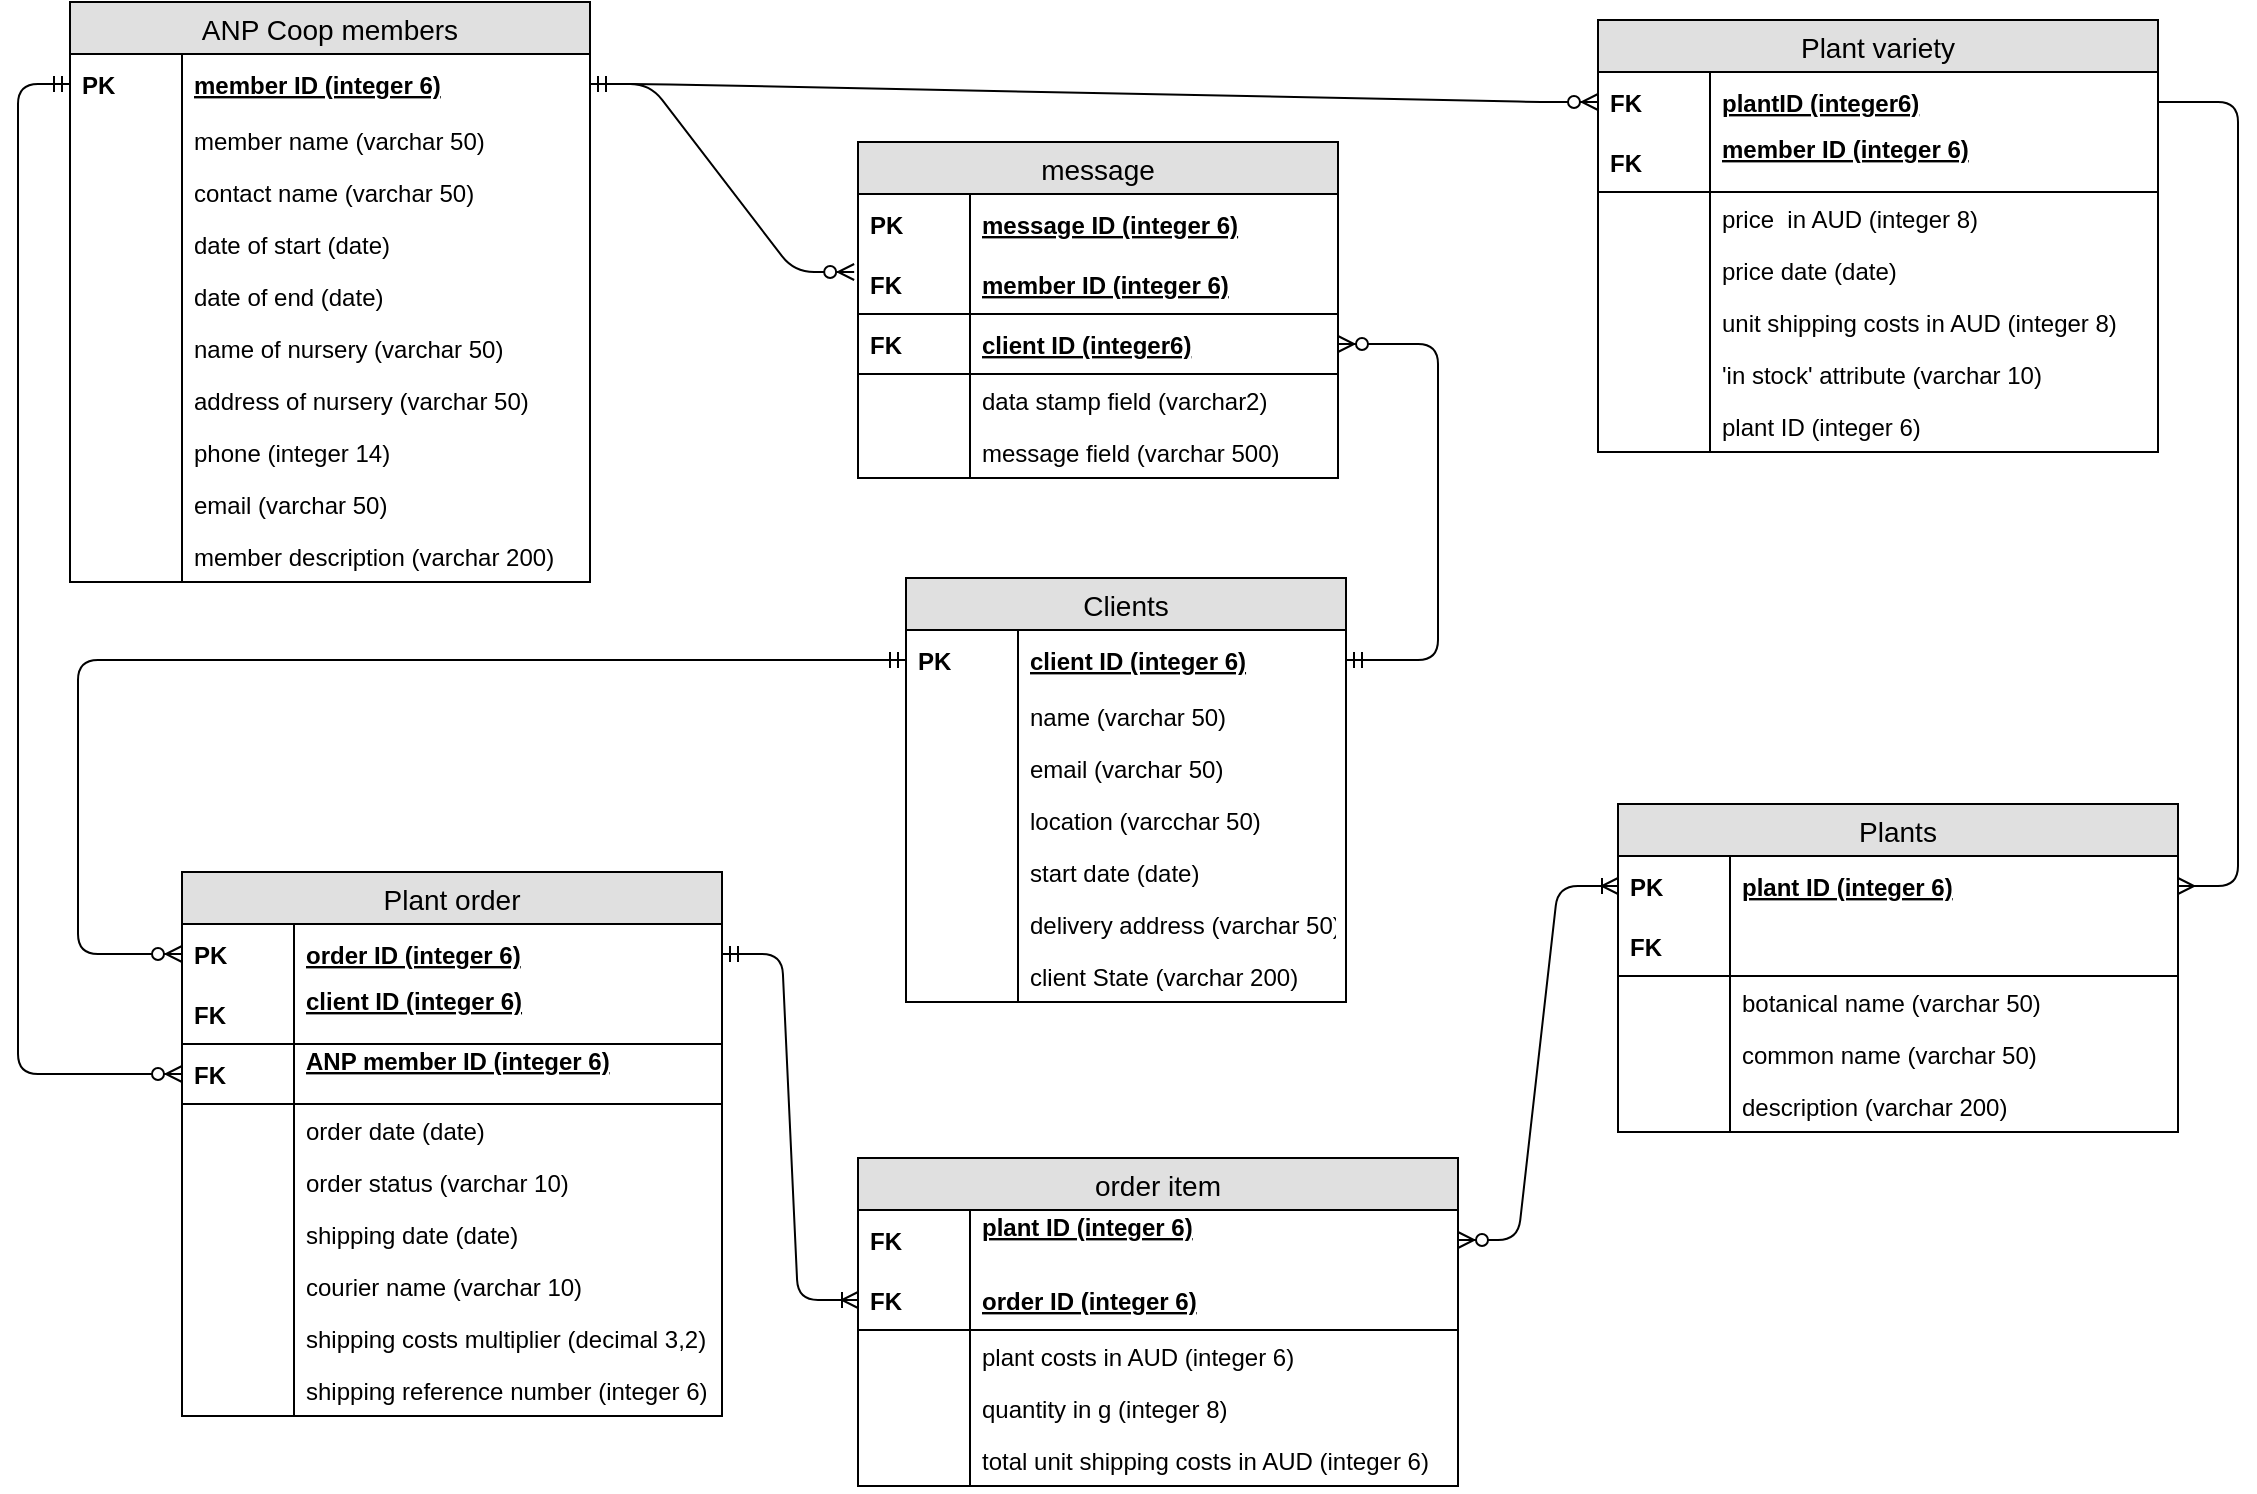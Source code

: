 <mxfile version="10.6.7" type="github"><diagram id="YzidZk8ZNNEjg5NNPewx" name="Page-1"><mxGraphModel dx="1394" dy="796" grid="1" gridSize="10" guides="1" tooltips="1" connect="1" arrows="1" fold="1" page="1" pageScale="1" pageWidth="1169" pageHeight="827" math="0" shadow="0"><root><mxCell id="0"/><mxCell id="1" parent="0"/><mxCell id="QkjNSO9vasuVNesbOYOE-1" value="ANP Coop members" style="swimlane;fontStyle=0;childLayout=stackLayout;horizontal=1;startSize=26;fillColor=#e0e0e0;horizontalStack=0;resizeParent=1;resizeParentMax=0;resizeLast=0;collapsible=1;marginBottom=0;swimlaneFillColor=#ffffff;align=center;fontSize=14;" parent="1" vertex="1"><mxGeometry x="56" y="34" width="260" height="290" as="geometry"/></mxCell><mxCell id="QkjNSO9vasuVNesbOYOE-2" value="member ID (integer 6)" style="shape=partialRectangle;top=0;left=0;right=0;bottom=0;align=left;verticalAlign=middle;fillColor=none;spacingLeft=60;spacingRight=4;overflow=hidden;rotatable=0;points=[[0,0.5],[1,0.5]];portConstraint=eastwest;dropTarget=0;fontStyle=5;fontSize=12;" parent="QkjNSO9vasuVNesbOYOE-1" vertex="1"><mxGeometry y="26" width="260" height="30" as="geometry"/></mxCell><mxCell id="QkjNSO9vasuVNesbOYOE-3" value="PK" style="shape=partialRectangle;fontStyle=1;top=0;left=0;bottom=0;fillColor=none;align=left;verticalAlign=middle;spacingLeft=4;spacingRight=4;overflow=hidden;rotatable=0;points=[];portConstraint=eastwest;part=1;fontSize=12;" parent="QkjNSO9vasuVNesbOYOE-2" vertex="1" connectable="0"><mxGeometry width="56" height="30" as="geometry"/></mxCell><mxCell id="QkjNSO9vasuVNesbOYOE-6" value="member name (varchar 50)&#10;" style="shape=partialRectangle;top=0;left=0;right=0;bottom=0;align=left;verticalAlign=top;fillColor=none;spacingLeft=60;spacingRight=4;overflow=hidden;rotatable=0;points=[[0,0.5],[1,0.5]];portConstraint=eastwest;dropTarget=0;fontSize=12;" parent="QkjNSO9vasuVNesbOYOE-1" vertex="1"><mxGeometry y="56" width="260" height="26" as="geometry"/></mxCell><mxCell id="QkjNSO9vasuVNesbOYOE-7" value="" style="shape=partialRectangle;top=0;left=0;bottom=0;fillColor=none;align=left;verticalAlign=top;spacingLeft=4;spacingRight=4;overflow=hidden;rotatable=0;points=[];portConstraint=eastwest;part=1;fontSize=12;" parent="QkjNSO9vasuVNesbOYOE-6" vertex="1" connectable="0"><mxGeometry width="56" height="26" as="geometry"/></mxCell><mxCell id="QkjNSO9vasuVNesbOYOE-8" value="contact name (varchar 50)&#10;" style="shape=partialRectangle;top=0;left=0;right=0;bottom=0;align=left;verticalAlign=top;fillColor=none;spacingLeft=60;spacingRight=4;overflow=hidden;rotatable=0;points=[[0,0.5],[1,0.5]];portConstraint=eastwest;dropTarget=0;fontSize=12;" parent="QkjNSO9vasuVNesbOYOE-1" vertex="1"><mxGeometry y="82" width="260" height="26" as="geometry"/></mxCell><mxCell id="QkjNSO9vasuVNesbOYOE-9" value="" style="shape=partialRectangle;top=0;left=0;bottom=0;fillColor=none;align=left;verticalAlign=top;spacingLeft=4;spacingRight=4;overflow=hidden;rotatable=0;points=[];portConstraint=eastwest;part=1;fontSize=12;" parent="QkjNSO9vasuVNesbOYOE-8" vertex="1" connectable="0"><mxGeometry width="56" height="26" as="geometry"/></mxCell><mxCell id="QkjNSO9vasuVNesbOYOE-10" value="date of start (date)&#10;" style="shape=partialRectangle;top=0;left=0;right=0;bottom=0;align=left;verticalAlign=top;fillColor=none;spacingLeft=60;spacingRight=4;overflow=hidden;rotatable=0;points=[[0,0.5],[1,0.5]];portConstraint=eastwest;dropTarget=0;fontSize=12;" parent="QkjNSO9vasuVNesbOYOE-1" vertex="1"><mxGeometry y="108" width="260" height="26" as="geometry"/></mxCell><mxCell id="QkjNSO9vasuVNesbOYOE-11" value="" style="shape=partialRectangle;top=0;left=0;bottom=0;fillColor=none;align=left;verticalAlign=top;spacingLeft=4;spacingRight=4;overflow=hidden;rotatable=0;points=[];portConstraint=eastwest;part=1;fontSize=12;" parent="QkjNSO9vasuVNesbOYOE-10" vertex="1" connectable="0"><mxGeometry width="56" height="26" as="geometry"/></mxCell><mxCell id="QkjNSO9vasuVNesbOYOE-12" value="date of end (date)&#10;" style="shape=partialRectangle;top=0;left=0;right=0;bottom=0;align=left;verticalAlign=top;fillColor=none;spacingLeft=60;spacingRight=4;overflow=hidden;rotatable=0;points=[[0,0.5],[1,0.5]];portConstraint=eastwest;dropTarget=0;fontSize=12;" parent="QkjNSO9vasuVNesbOYOE-1" vertex="1"><mxGeometry y="134" width="260" height="26" as="geometry"/></mxCell><mxCell id="QkjNSO9vasuVNesbOYOE-13" value="" style="shape=partialRectangle;top=0;left=0;bottom=0;fillColor=none;align=left;verticalAlign=top;spacingLeft=4;spacingRight=4;overflow=hidden;rotatable=0;points=[];portConstraint=eastwest;part=1;fontSize=12;" parent="QkjNSO9vasuVNesbOYOE-12" vertex="1" connectable="0"><mxGeometry width="56" height="26" as="geometry"/></mxCell><mxCell id="QkjNSO9vasuVNesbOYOE-14" value="name of nursery (varchar 50)&#10;" style="shape=partialRectangle;top=0;left=0;right=0;bottom=0;align=left;verticalAlign=top;fillColor=none;spacingLeft=60;spacingRight=4;overflow=hidden;rotatable=0;points=[[0,0.5],[1,0.5]];portConstraint=eastwest;dropTarget=0;fontSize=12;" parent="QkjNSO9vasuVNesbOYOE-1" vertex="1"><mxGeometry y="160" width="260" height="26" as="geometry"/></mxCell><mxCell id="QkjNSO9vasuVNesbOYOE-15" value="" style="shape=partialRectangle;top=0;left=0;bottom=0;fillColor=none;align=left;verticalAlign=top;spacingLeft=4;spacingRight=4;overflow=hidden;rotatable=0;points=[];portConstraint=eastwest;part=1;fontSize=12;" parent="QkjNSO9vasuVNesbOYOE-14" vertex="1" connectable="0"><mxGeometry width="56" height="26" as="geometry"/></mxCell><mxCell id="QkjNSO9vasuVNesbOYOE-16" value="address of nursery (varchar 50)&#10;" style="shape=partialRectangle;top=0;left=0;right=0;bottom=0;align=left;verticalAlign=top;fillColor=none;spacingLeft=60;spacingRight=4;overflow=hidden;rotatable=0;points=[[0,0.5],[1,0.5]];portConstraint=eastwest;dropTarget=0;fontSize=12;" parent="QkjNSO9vasuVNesbOYOE-1" vertex="1"><mxGeometry y="186" width="260" height="26" as="geometry"/></mxCell><mxCell id="QkjNSO9vasuVNesbOYOE-17" value="" style="shape=partialRectangle;top=0;left=0;bottom=0;fillColor=none;align=left;verticalAlign=top;spacingLeft=4;spacingRight=4;overflow=hidden;rotatable=0;points=[];portConstraint=eastwest;part=1;fontSize=12;" parent="QkjNSO9vasuVNesbOYOE-16" vertex="1" connectable="0"><mxGeometry width="56" height="26" as="geometry"/></mxCell><mxCell id="QkjNSO9vasuVNesbOYOE-18" value="phone (integer 14)&#10;" style="shape=partialRectangle;top=0;left=0;right=0;bottom=0;align=left;verticalAlign=top;fillColor=none;spacingLeft=60;spacingRight=4;overflow=hidden;rotatable=0;points=[[0,0.5],[1,0.5]];portConstraint=eastwest;dropTarget=0;fontSize=12;" parent="QkjNSO9vasuVNesbOYOE-1" vertex="1"><mxGeometry y="212" width="260" height="26" as="geometry"/></mxCell><mxCell id="QkjNSO9vasuVNesbOYOE-19" value="" style="shape=partialRectangle;top=0;left=0;bottom=0;fillColor=none;align=left;verticalAlign=top;spacingLeft=4;spacingRight=4;overflow=hidden;rotatable=0;points=[];portConstraint=eastwest;part=1;fontSize=12;" parent="QkjNSO9vasuVNesbOYOE-18" vertex="1" connectable="0"><mxGeometry width="56" height="26" as="geometry"/></mxCell><mxCell id="QkjNSO9vasuVNesbOYOE-24" value="email (varchar 50)&#10;" style="shape=partialRectangle;top=0;left=0;right=0;bottom=0;align=left;verticalAlign=top;fillColor=none;spacingLeft=60;spacingRight=4;overflow=hidden;rotatable=0;points=[[0,0.5],[1,0.5]];portConstraint=eastwest;dropTarget=0;fontSize=12;" parent="QkjNSO9vasuVNesbOYOE-1" vertex="1"><mxGeometry y="238" width="260" height="26" as="geometry"/></mxCell><mxCell id="QkjNSO9vasuVNesbOYOE-25" value="" style="shape=partialRectangle;top=0;left=0;bottom=0;fillColor=none;align=left;verticalAlign=top;spacingLeft=4;spacingRight=4;overflow=hidden;rotatable=0;points=[];portConstraint=eastwest;part=1;fontSize=12;" parent="QkjNSO9vasuVNesbOYOE-24" vertex="1" connectable="0"><mxGeometry width="56" height="26" as="geometry"/></mxCell><mxCell id="QkjNSO9vasuVNesbOYOE-20" value="member description (varchar 200)&#10;" style="shape=partialRectangle;top=0;left=0;right=0;bottom=0;align=left;verticalAlign=top;fillColor=none;spacingLeft=60;spacingRight=4;overflow=hidden;rotatable=0;points=[[0,0.5],[1,0.5]];portConstraint=eastwest;dropTarget=0;fontSize=12;" parent="QkjNSO9vasuVNesbOYOE-1" vertex="1"><mxGeometry y="264" width="260" height="26" as="geometry"/></mxCell><mxCell id="QkjNSO9vasuVNesbOYOE-21" value="" style="shape=partialRectangle;top=0;left=0;bottom=0;fillColor=none;align=left;verticalAlign=top;spacingLeft=4;spacingRight=4;overflow=hidden;rotatable=0;points=[];portConstraint=eastwest;part=1;fontSize=12;" parent="QkjNSO9vasuVNesbOYOE-20" vertex="1" connectable="0"><mxGeometry width="56" height="26" as="geometry"/></mxCell><mxCell id="QkjNSO9vasuVNesbOYOE-27" value="Clients" style="swimlane;fontStyle=0;childLayout=stackLayout;horizontal=1;startSize=26;fillColor=#e0e0e0;horizontalStack=0;resizeParent=1;resizeParentMax=0;resizeLast=0;collapsible=1;marginBottom=0;swimlaneFillColor=#ffffff;align=center;fontSize=14;" parent="1" vertex="1"><mxGeometry x="474" y="322" width="220" height="212" as="geometry"/></mxCell><mxCell id="QkjNSO9vasuVNesbOYOE-28" value="client ID (integer 6)" style="shape=partialRectangle;top=0;left=0;right=0;bottom=0;align=left;verticalAlign=middle;fillColor=none;spacingLeft=60;spacingRight=4;overflow=hidden;rotatable=0;points=[[0,0.5],[1,0.5]];portConstraint=eastwest;dropTarget=0;fontStyle=5;fontSize=12;" parent="QkjNSO9vasuVNesbOYOE-27" vertex="1"><mxGeometry y="26" width="220" height="30" as="geometry"/></mxCell><mxCell id="QkjNSO9vasuVNesbOYOE-29" value="PK" style="shape=partialRectangle;fontStyle=1;top=0;left=0;bottom=0;fillColor=none;align=left;verticalAlign=middle;spacingLeft=4;spacingRight=4;overflow=hidden;rotatable=0;points=[];portConstraint=eastwest;part=1;fontSize=12;" parent="QkjNSO9vasuVNesbOYOE-28" vertex="1" connectable="0"><mxGeometry width="56" height="30" as="geometry"/></mxCell><mxCell id="QkjNSO9vasuVNesbOYOE-32" value="name (varchar 50)&#10;" style="shape=partialRectangle;top=0;left=0;right=0;bottom=0;align=left;verticalAlign=top;fillColor=none;spacingLeft=60;spacingRight=4;overflow=hidden;rotatable=0;points=[[0,0.5],[1,0.5]];portConstraint=eastwest;dropTarget=0;fontSize=12;" parent="QkjNSO9vasuVNesbOYOE-27" vertex="1"><mxGeometry y="56" width="220" height="26" as="geometry"/></mxCell><mxCell id="QkjNSO9vasuVNesbOYOE-33" value="" style="shape=partialRectangle;top=0;left=0;bottom=0;fillColor=none;align=left;verticalAlign=top;spacingLeft=4;spacingRight=4;overflow=hidden;rotatable=0;points=[];portConstraint=eastwest;part=1;fontSize=12;" parent="QkjNSO9vasuVNesbOYOE-32" vertex="1" connectable="0"><mxGeometry width="56" height="26" as="geometry"/></mxCell><mxCell id="QkjNSO9vasuVNesbOYOE-34" value="email (varchar 50)&#10;" style="shape=partialRectangle;top=0;left=0;right=0;bottom=0;align=left;verticalAlign=top;fillColor=none;spacingLeft=60;spacingRight=4;overflow=hidden;rotatable=0;points=[[0,0.5],[1,0.5]];portConstraint=eastwest;dropTarget=0;fontSize=12;" parent="QkjNSO9vasuVNesbOYOE-27" vertex="1"><mxGeometry y="82" width="220" height="26" as="geometry"/></mxCell><mxCell id="QkjNSO9vasuVNesbOYOE-35" value="" style="shape=partialRectangle;top=0;left=0;bottom=0;fillColor=none;align=left;verticalAlign=top;spacingLeft=4;spacingRight=4;overflow=hidden;rotatable=0;points=[];portConstraint=eastwest;part=1;fontSize=12;" parent="QkjNSO9vasuVNesbOYOE-34" vertex="1" connectable="0"><mxGeometry width="56" height="26" as="geometry"/></mxCell><mxCell id="QkjNSO9vasuVNesbOYOE-36" value="location (varcchar 50)&#10;" style="shape=partialRectangle;top=0;left=0;right=0;bottom=0;align=left;verticalAlign=top;fillColor=none;spacingLeft=60;spacingRight=4;overflow=hidden;rotatable=0;points=[[0,0.5],[1,0.5]];portConstraint=eastwest;dropTarget=0;fontSize=12;" parent="QkjNSO9vasuVNesbOYOE-27" vertex="1"><mxGeometry y="108" width="220" height="26" as="geometry"/></mxCell><mxCell id="QkjNSO9vasuVNesbOYOE-37" value="" style="shape=partialRectangle;top=0;left=0;bottom=0;fillColor=none;align=left;verticalAlign=top;spacingLeft=4;spacingRight=4;overflow=hidden;rotatable=0;points=[];portConstraint=eastwest;part=1;fontSize=12;" parent="QkjNSO9vasuVNesbOYOE-36" vertex="1" connectable="0"><mxGeometry width="56" height="26" as="geometry"/></mxCell><mxCell id="QkjNSO9vasuVNesbOYOE-38" value="start date (date)&#10;" style="shape=partialRectangle;top=0;left=0;right=0;bottom=0;align=left;verticalAlign=top;fillColor=none;spacingLeft=60;spacingRight=4;overflow=hidden;rotatable=0;points=[[0,0.5],[1,0.5]];portConstraint=eastwest;dropTarget=0;fontSize=12;" parent="QkjNSO9vasuVNesbOYOE-27" vertex="1"><mxGeometry y="134" width="220" height="26" as="geometry"/></mxCell><mxCell id="QkjNSO9vasuVNesbOYOE-39" value="" style="shape=partialRectangle;top=0;left=0;bottom=0;fillColor=none;align=left;verticalAlign=top;spacingLeft=4;spacingRight=4;overflow=hidden;rotatable=0;points=[];portConstraint=eastwest;part=1;fontSize=12;" parent="QkjNSO9vasuVNesbOYOE-38" vertex="1" connectable="0"><mxGeometry width="56" height="26" as="geometry"/></mxCell><mxCell id="QkjNSO9vasuVNesbOYOE-40" value="delivery address (varchar 50)&#10;&#10;" style="shape=partialRectangle;top=0;left=0;right=0;bottom=0;align=left;verticalAlign=top;fillColor=none;spacingLeft=60;spacingRight=4;overflow=hidden;rotatable=0;points=[[0,0.5],[1,0.5]];portConstraint=eastwest;dropTarget=0;fontSize=12;" parent="QkjNSO9vasuVNesbOYOE-27" vertex="1"><mxGeometry y="160" width="220" height="26" as="geometry"/></mxCell><mxCell id="QkjNSO9vasuVNesbOYOE-41" value="" style="shape=partialRectangle;top=0;left=0;bottom=0;fillColor=none;align=left;verticalAlign=top;spacingLeft=4;spacingRight=4;overflow=hidden;rotatable=0;points=[];portConstraint=eastwest;part=1;fontSize=12;" parent="QkjNSO9vasuVNesbOYOE-40" vertex="1" connectable="0"><mxGeometry width="56" height="26" as="geometry"/></mxCell><mxCell id="waVhzBSmIayjBqANX9Ji-1" value="client State (varchar 200)&#10;" style="shape=partialRectangle;top=0;left=0;right=0;bottom=0;align=left;verticalAlign=top;fillColor=none;spacingLeft=60;spacingRight=4;overflow=hidden;rotatable=0;points=[[0,0.5],[1,0.5]];portConstraint=eastwest;dropTarget=0;fontSize=12;" vertex="1" parent="QkjNSO9vasuVNesbOYOE-27"><mxGeometry y="186" width="220" height="26" as="geometry"/></mxCell><mxCell id="waVhzBSmIayjBqANX9Ji-2" value="" style="shape=partialRectangle;top=0;left=0;bottom=0;fillColor=none;align=left;verticalAlign=top;spacingLeft=4;spacingRight=4;overflow=hidden;rotatable=0;points=[];portConstraint=eastwest;part=1;fontSize=12;" vertex="1" connectable="0" parent="waVhzBSmIayjBqANX9Ji-1"><mxGeometry width="56" height="26" as="geometry"/></mxCell><mxCell id="QkjNSO9vasuVNesbOYOE-65" value="Plant variety" style="swimlane;fontStyle=0;childLayout=stackLayout;horizontal=1;startSize=26;fillColor=#e0e0e0;horizontalStack=0;resizeParent=1;resizeParentMax=0;resizeLast=0;collapsible=1;marginBottom=0;swimlaneFillColor=#ffffff;align=center;fontSize=14;" parent="1" vertex="1"><mxGeometry x="820" y="43" width="280" height="216" as="geometry"/></mxCell><mxCell id="QkjNSO9vasuVNesbOYOE-66" value="plantID (integer6)" style="shape=partialRectangle;top=0;left=0;right=0;bottom=0;align=left;verticalAlign=middle;fillColor=none;spacingLeft=60;spacingRight=4;overflow=hidden;rotatable=0;points=[[0,0.5],[1,0.5]];portConstraint=eastwest;dropTarget=0;fontStyle=5;fontSize=12;" parent="QkjNSO9vasuVNesbOYOE-65" vertex="1"><mxGeometry y="26" width="280" height="30" as="geometry"/></mxCell><mxCell id="QkjNSO9vasuVNesbOYOE-67" value="FK" style="shape=partialRectangle;fontStyle=1;top=0;left=0;bottom=0;fillColor=none;align=left;verticalAlign=middle;spacingLeft=4;spacingRight=4;overflow=hidden;rotatable=0;points=[];portConstraint=eastwest;part=1;fontSize=12;" parent="QkjNSO9vasuVNesbOYOE-66" vertex="1" connectable="0"><mxGeometry width="56" height="30" as="geometry"/></mxCell><mxCell id="QkjNSO9vasuVNesbOYOE-68" value="member ID (integer 6)&#10;" style="shape=partialRectangle;top=0;left=0;right=0;bottom=1;align=left;verticalAlign=middle;fillColor=none;spacingLeft=60;spacingRight=4;overflow=hidden;rotatable=0;points=[[0,0.5],[1,0.5]];portConstraint=eastwest;dropTarget=0;fontStyle=5;fontSize=12;" parent="QkjNSO9vasuVNesbOYOE-65" vertex="1"><mxGeometry y="56" width="280" height="30" as="geometry"/></mxCell><mxCell id="QkjNSO9vasuVNesbOYOE-69" value="FK" style="shape=partialRectangle;fontStyle=1;top=0;left=0;bottom=0;fillColor=none;align=left;verticalAlign=middle;spacingLeft=4;spacingRight=4;overflow=hidden;rotatable=0;points=[];portConstraint=eastwest;part=1;fontSize=12;" parent="QkjNSO9vasuVNesbOYOE-68" vertex="1" connectable="0"><mxGeometry width="56" height="30" as="geometry"/></mxCell><mxCell id="QkjNSO9vasuVNesbOYOE-74" value="price  in AUD (integer 8)&#10;" style="shape=partialRectangle;top=0;left=0;right=0;bottom=0;align=left;verticalAlign=top;fillColor=none;spacingLeft=60;spacingRight=4;overflow=hidden;rotatable=0;points=[[0,0.5],[1,0.5]];portConstraint=eastwest;dropTarget=0;fontSize=12;" parent="QkjNSO9vasuVNesbOYOE-65" vertex="1"><mxGeometry y="86" width="280" height="26" as="geometry"/></mxCell><mxCell id="QkjNSO9vasuVNesbOYOE-75" value="" style="shape=partialRectangle;top=0;left=0;bottom=0;fillColor=none;align=left;verticalAlign=top;spacingLeft=4;spacingRight=4;overflow=hidden;rotatable=0;points=[];portConstraint=eastwest;part=1;fontSize=12;" parent="QkjNSO9vasuVNesbOYOE-74" vertex="1" connectable="0"><mxGeometry width="56" height="26" as="geometry"/></mxCell><mxCell id="QkjNSO9vasuVNesbOYOE-76" value="price date (date)&#10;" style="shape=partialRectangle;top=0;left=0;right=0;bottom=0;align=left;verticalAlign=top;fillColor=none;spacingLeft=60;spacingRight=4;overflow=hidden;rotatable=0;points=[[0,0.5],[1,0.5]];portConstraint=eastwest;dropTarget=0;fontSize=12;" parent="QkjNSO9vasuVNesbOYOE-65" vertex="1"><mxGeometry y="112" width="280" height="26" as="geometry"/></mxCell><mxCell id="QkjNSO9vasuVNesbOYOE-77" value="" style="shape=partialRectangle;top=0;left=0;bottom=0;fillColor=none;align=left;verticalAlign=top;spacingLeft=4;spacingRight=4;overflow=hidden;rotatable=0;points=[];portConstraint=eastwest;part=1;fontSize=12;" parent="QkjNSO9vasuVNesbOYOE-76" vertex="1" connectable="0"><mxGeometry width="56" height="26" as="geometry"/></mxCell><mxCell id="QkjNSO9vasuVNesbOYOE-78" value="unit shipping costs in AUD (integer 8)&#10;" style="shape=partialRectangle;top=0;left=0;right=0;bottom=0;align=left;verticalAlign=top;fillColor=none;spacingLeft=60;spacingRight=4;overflow=hidden;rotatable=0;points=[[0,0.5],[1,0.5]];portConstraint=eastwest;dropTarget=0;fontSize=12;" parent="QkjNSO9vasuVNesbOYOE-65" vertex="1"><mxGeometry y="138" width="280" height="26" as="geometry"/></mxCell><mxCell id="QkjNSO9vasuVNesbOYOE-79" value="" style="shape=partialRectangle;top=0;left=0;bottom=0;fillColor=none;align=left;verticalAlign=top;spacingLeft=4;spacingRight=4;overflow=hidden;rotatable=0;points=[];portConstraint=eastwest;part=1;fontSize=12;" parent="QkjNSO9vasuVNesbOYOE-78" vertex="1" connectable="0"><mxGeometry width="56" height="26" as="geometry"/></mxCell><mxCell id="QkjNSO9vasuVNesbOYOE-82" value="'in stock' attribute (varchar 10)&#10;" style="shape=partialRectangle;top=0;left=0;right=0;bottom=0;align=left;verticalAlign=top;fillColor=none;spacingLeft=60;spacingRight=4;overflow=hidden;rotatable=0;points=[[0,0.5],[1,0.5]];portConstraint=eastwest;dropTarget=0;fontSize=12;" parent="QkjNSO9vasuVNesbOYOE-65" vertex="1"><mxGeometry y="164" width="280" height="26" as="geometry"/></mxCell><mxCell id="QkjNSO9vasuVNesbOYOE-83" value="" style="shape=partialRectangle;top=0;left=0;bottom=0;fillColor=none;align=left;verticalAlign=top;spacingLeft=4;spacingRight=4;overflow=hidden;rotatable=0;points=[];portConstraint=eastwest;part=1;fontSize=12;" parent="QkjNSO9vasuVNesbOYOE-82" vertex="1" connectable="0"><mxGeometry width="56" height="26" as="geometry"/></mxCell><mxCell id="QkjNSO9vasuVNesbOYOE-144" value="plant ID (integer 6) &#10;&#10;" style="shape=partialRectangle;top=0;left=0;right=0;bottom=0;align=left;verticalAlign=top;fillColor=none;spacingLeft=60;spacingRight=4;overflow=hidden;rotatable=0;points=[[0,0.5],[1,0.5]];portConstraint=eastwest;dropTarget=0;fontSize=12;" parent="QkjNSO9vasuVNesbOYOE-65" vertex="1"><mxGeometry y="190" width="280" height="26" as="geometry"/></mxCell><mxCell id="QkjNSO9vasuVNesbOYOE-145" value="" style="shape=partialRectangle;top=0;left=0;bottom=0;fillColor=none;align=left;verticalAlign=top;spacingLeft=4;spacingRight=4;overflow=hidden;rotatable=0;points=[];portConstraint=eastwest;part=1;fontSize=12;" parent="QkjNSO9vasuVNesbOYOE-144" vertex="1" connectable="0"><mxGeometry width="56" height="26" as="geometry"/></mxCell><mxCell id="QkjNSO9vasuVNesbOYOE-84" value="Plant order" style="swimlane;fontStyle=0;childLayout=stackLayout;horizontal=1;startSize=26;fillColor=#e0e0e0;horizontalStack=0;resizeParent=1;resizeParentMax=0;resizeLast=0;collapsible=1;marginBottom=0;swimlaneFillColor=#ffffff;align=center;fontSize=14;" parent="1" vertex="1"><mxGeometry x="112" y="469" width="270" height="272" as="geometry"/></mxCell><mxCell id="QkjNSO9vasuVNesbOYOE-85" value="order ID (integer 6)" style="shape=partialRectangle;top=0;left=0;right=0;bottom=0;align=left;verticalAlign=middle;fillColor=none;spacingLeft=60;spacingRight=4;overflow=hidden;rotatable=0;points=[[0,0.5],[1,0.5]];portConstraint=eastwest;dropTarget=0;fontStyle=5;fontSize=12;" parent="QkjNSO9vasuVNesbOYOE-84" vertex="1"><mxGeometry y="26" width="270" height="30" as="geometry"/></mxCell><mxCell id="QkjNSO9vasuVNesbOYOE-86" value="PK" style="shape=partialRectangle;fontStyle=1;top=0;left=0;bottom=0;fillColor=none;align=left;verticalAlign=middle;spacingLeft=4;spacingRight=4;overflow=hidden;rotatable=0;points=[];portConstraint=eastwest;part=1;fontSize=12;" parent="QkjNSO9vasuVNesbOYOE-85" vertex="1" connectable="0"><mxGeometry width="56" height="30" as="geometry"/></mxCell><mxCell id="QkjNSO9vasuVNesbOYOE-87" value="client ID (integer 6)&#10;&#10;" style="shape=partialRectangle;top=0;left=0;right=0;bottom=1;align=left;verticalAlign=middle;fillColor=none;spacingLeft=60;spacingRight=4;overflow=hidden;rotatable=0;points=[[0,0.5],[1,0.5]];portConstraint=eastwest;dropTarget=0;fontStyle=5;fontSize=12;" parent="QkjNSO9vasuVNesbOYOE-84" vertex="1"><mxGeometry y="56" width="270" height="30" as="geometry"/></mxCell><mxCell id="QkjNSO9vasuVNesbOYOE-88" value="FK" style="shape=partialRectangle;fontStyle=1;top=0;left=0;bottom=0;fillColor=none;align=left;verticalAlign=middle;spacingLeft=4;spacingRight=4;overflow=hidden;rotatable=0;points=[];portConstraint=eastwest;part=1;fontSize=12;" parent="QkjNSO9vasuVNesbOYOE-87" vertex="1" connectable="0"><mxGeometry width="56" height="30" as="geometry"/></mxCell><mxCell id="wzHdBn6PeBfJiiYFXI4r-3" value="ANP member ID (integer 6)&#10;" style="shape=partialRectangle;top=0;left=0;right=0;bottom=1;align=left;verticalAlign=middle;fillColor=none;spacingLeft=60;spacingRight=4;overflow=hidden;rotatable=0;points=[[0,0.5],[1,0.5]];portConstraint=eastwest;dropTarget=0;fontStyle=5;fontSize=12;" parent="QkjNSO9vasuVNesbOYOE-84" vertex="1"><mxGeometry y="86" width="270" height="30" as="geometry"/></mxCell><mxCell id="wzHdBn6PeBfJiiYFXI4r-4" value="FK" style="shape=partialRectangle;fontStyle=1;top=0;left=0;bottom=0;fillColor=none;align=left;verticalAlign=middle;spacingLeft=4;spacingRight=4;overflow=hidden;rotatable=0;points=[];portConstraint=eastwest;part=1;fontSize=12;" parent="wzHdBn6PeBfJiiYFXI4r-3" vertex="1" connectable="0"><mxGeometry width="56" height="30" as="geometry"/></mxCell><mxCell id="QkjNSO9vasuVNesbOYOE-93" value="order date (date)&#10;" style="shape=partialRectangle;top=0;left=0;right=0;bottom=0;align=left;verticalAlign=top;fillColor=none;spacingLeft=60;spacingRight=4;overflow=hidden;rotatable=0;points=[[0,0.5],[1,0.5]];portConstraint=eastwest;dropTarget=0;fontSize=12;" parent="QkjNSO9vasuVNesbOYOE-84" vertex="1"><mxGeometry y="116" width="270" height="26" as="geometry"/></mxCell><mxCell id="QkjNSO9vasuVNesbOYOE-94" value="" style="shape=partialRectangle;top=0;left=0;bottom=0;fillColor=none;align=left;verticalAlign=top;spacingLeft=4;spacingRight=4;overflow=hidden;rotatable=0;points=[];portConstraint=eastwest;part=1;fontSize=12;" parent="QkjNSO9vasuVNesbOYOE-93" vertex="1" connectable="0"><mxGeometry width="56" height="26" as="geometry"/></mxCell><mxCell id="QkjNSO9vasuVNesbOYOE-95" value="order status (varchar 10)&#10;" style="shape=partialRectangle;top=0;left=0;right=0;bottom=0;align=left;verticalAlign=top;fillColor=none;spacingLeft=60;spacingRight=4;overflow=hidden;rotatable=0;points=[[0,0.5],[1,0.5]];portConstraint=eastwest;dropTarget=0;fontSize=12;" parent="QkjNSO9vasuVNesbOYOE-84" vertex="1"><mxGeometry y="142" width="270" height="26" as="geometry"/></mxCell><mxCell id="QkjNSO9vasuVNesbOYOE-96" value="" style="shape=partialRectangle;top=0;left=0;bottom=0;fillColor=none;align=left;verticalAlign=top;spacingLeft=4;spacingRight=4;overflow=hidden;rotatable=0;points=[];portConstraint=eastwest;part=1;fontSize=12;" parent="QkjNSO9vasuVNesbOYOE-95" vertex="1" connectable="0"><mxGeometry width="56" height="26" as="geometry"/></mxCell><mxCell id="QkjNSO9vasuVNesbOYOE-97" value="shipping date (date)&#10;" style="shape=partialRectangle;top=0;left=0;right=0;bottom=0;align=left;verticalAlign=top;fillColor=none;spacingLeft=60;spacingRight=4;overflow=hidden;rotatable=0;points=[[0,0.5],[1,0.5]];portConstraint=eastwest;dropTarget=0;fontSize=12;" parent="QkjNSO9vasuVNesbOYOE-84" vertex="1"><mxGeometry y="168" width="270" height="26" as="geometry"/></mxCell><mxCell id="QkjNSO9vasuVNesbOYOE-98" value="" style="shape=partialRectangle;top=0;left=0;bottom=0;fillColor=none;align=left;verticalAlign=top;spacingLeft=4;spacingRight=4;overflow=hidden;rotatable=0;points=[];portConstraint=eastwest;part=1;fontSize=12;" parent="QkjNSO9vasuVNesbOYOE-97" vertex="1" connectable="0"><mxGeometry width="56" height="26" as="geometry"/></mxCell><mxCell id="QkjNSO9vasuVNesbOYOE-99" value="courier name (varchar 10)&#10;" style="shape=partialRectangle;top=0;left=0;right=0;bottom=0;align=left;verticalAlign=top;fillColor=none;spacingLeft=60;spacingRight=4;overflow=hidden;rotatable=0;points=[[0,0.5],[1,0.5]];portConstraint=eastwest;dropTarget=0;fontSize=12;" parent="QkjNSO9vasuVNesbOYOE-84" vertex="1"><mxGeometry y="194" width="270" height="26" as="geometry"/></mxCell><mxCell id="QkjNSO9vasuVNesbOYOE-100" value="" style="shape=partialRectangle;top=0;left=0;bottom=0;fillColor=none;align=left;verticalAlign=top;spacingLeft=4;spacingRight=4;overflow=hidden;rotatable=0;points=[];portConstraint=eastwest;part=1;fontSize=12;" parent="QkjNSO9vasuVNesbOYOE-99" vertex="1" connectable="0"><mxGeometry width="56" height="26" as="geometry"/></mxCell><mxCell id="QkjNSO9vasuVNesbOYOE-101" value="shipping costs multiplier (decimal 3,2) &#10;" style="shape=partialRectangle;top=0;left=0;right=0;bottom=0;align=left;verticalAlign=top;fillColor=none;spacingLeft=60;spacingRight=4;overflow=hidden;rotatable=0;points=[[0,0.5],[1,0.5]];portConstraint=eastwest;dropTarget=0;fontSize=12;" parent="QkjNSO9vasuVNesbOYOE-84" vertex="1"><mxGeometry y="220" width="270" height="26" as="geometry"/></mxCell><mxCell id="QkjNSO9vasuVNesbOYOE-102" value="" style="shape=partialRectangle;top=0;left=0;bottom=0;fillColor=none;align=left;verticalAlign=top;spacingLeft=4;spacingRight=4;overflow=hidden;rotatable=0;points=[];portConstraint=eastwest;part=1;fontSize=12;" parent="QkjNSO9vasuVNesbOYOE-101" vertex="1" connectable="0"><mxGeometry width="56" height="26" as="geometry"/></mxCell><mxCell id="QkjNSO9vasuVNesbOYOE-103" value="shipping reference number (integer 6)&#10;" style="shape=partialRectangle;top=0;left=0;right=0;bottom=0;align=left;verticalAlign=top;fillColor=none;spacingLeft=60;spacingRight=4;overflow=hidden;rotatable=0;points=[[0,0.5],[1,0.5]];portConstraint=eastwest;dropTarget=0;fontSize=12;" parent="QkjNSO9vasuVNesbOYOE-84" vertex="1"><mxGeometry y="246" width="270" height="26" as="geometry"/></mxCell><mxCell id="QkjNSO9vasuVNesbOYOE-104" value="" style="shape=partialRectangle;top=0;left=0;bottom=0;fillColor=none;align=left;verticalAlign=top;spacingLeft=4;spacingRight=4;overflow=hidden;rotatable=0;points=[];portConstraint=eastwest;part=1;fontSize=12;" parent="QkjNSO9vasuVNesbOYOE-103" vertex="1" connectable="0"><mxGeometry width="56" height="26" as="geometry"/></mxCell><mxCell id="QkjNSO9vasuVNesbOYOE-107" value="order item" style="swimlane;fontStyle=0;childLayout=stackLayout;horizontal=1;startSize=26;fillColor=#e0e0e0;horizontalStack=0;resizeParent=1;resizeParentMax=0;resizeLast=0;collapsible=1;marginBottom=0;swimlaneFillColor=#ffffff;align=center;fontSize=14;" parent="1" vertex="1"><mxGeometry x="450" y="612" width="300" height="164" as="geometry"/></mxCell><mxCell id="QkjNSO9vasuVNesbOYOE-108" value="plant ID (integer 6)&#10;" style="shape=partialRectangle;top=0;left=0;right=0;bottom=0;align=left;verticalAlign=middle;fillColor=none;spacingLeft=60;spacingRight=4;overflow=hidden;rotatable=0;points=[[0,0.5],[1,0.5]];portConstraint=eastwest;dropTarget=0;fontStyle=5;fontSize=12;" parent="QkjNSO9vasuVNesbOYOE-107" vertex="1"><mxGeometry y="26" width="300" height="30" as="geometry"/></mxCell><mxCell id="QkjNSO9vasuVNesbOYOE-109" value="FK" style="shape=partialRectangle;fontStyle=1;top=0;left=0;bottom=0;fillColor=none;align=left;verticalAlign=middle;spacingLeft=4;spacingRight=4;overflow=hidden;rotatable=0;points=[];portConstraint=eastwest;part=1;fontSize=12;" parent="QkjNSO9vasuVNesbOYOE-108" vertex="1" connectable="0"><mxGeometry width="56" height="30" as="geometry"/></mxCell><mxCell id="QkjNSO9vasuVNesbOYOE-110" value="order ID (integer 6)" style="shape=partialRectangle;top=0;left=0;right=0;bottom=1;align=left;verticalAlign=middle;fillColor=none;spacingLeft=60;spacingRight=4;overflow=hidden;rotatable=0;points=[[0,0.5],[1,0.5]];portConstraint=eastwest;dropTarget=0;fontStyle=5;fontSize=12;" parent="QkjNSO9vasuVNesbOYOE-107" vertex="1"><mxGeometry y="56" width="300" height="30" as="geometry"/></mxCell><mxCell id="QkjNSO9vasuVNesbOYOE-111" value="FK" style="shape=partialRectangle;fontStyle=1;top=0;left=0;bottom=0;fillColor=none;align=left;verticalAlign=middle;spacingLeft=4;spacingRight=4;overflow=hidden;rotatable=0;points=[];portConstraint=eastwest;part=1;fontSize=12;" parent="QkjNSO9vasuVNesbOYOE-110" vertex="1" connectable="0"><mxGeometry width="56" height="30" as="geometry"/></mxCell><mxCell id="QkjNSO9vasuVNesbOYOE-116" value="plant costs in AUD (integer 6)&#10;" style="shape=partialRectangle;top=0;left=0;right=0;bottom=0;align=left;verticalAlign=top;fillColor=none;spacingLeft=60;spacingRight=4;overflow=hidden;rotatable=0;points=[[0,0.5],[1,0.5]];portConstraint=eastwest;dropTarget=0;fontSize=12;" parent="QkjNSO9vasuVNesbOYOE-107" vertex="1"><mxGeometry y="86" width="300" height="26" as="geometry"/></mxCell><mxCell id="QkjNSO9vasuVNesbOYOE-117" value="" style="shape=partialRectangle;top=0;left=0;bottom=0;fillColor=none;align=left;verticalAlign=top;spacingLeft=4;spacingRight=4;overflow=hidden;rotatable=0;points=[];portConstraint=eastwest;part=1;fontSize=12;" parent="QkjNSO9vasuVNesbOYOE-116" vertex="1" connectable="0"><mxGeometry width="56" height="26" as="geometry"/></mxCell><mxCell id="QkjNSO9vasuVNesbOYOE-118" value="quantity in g (integer 8)&#10;" style="shape=partialRectangle;top=0;left=0;right=0;bottom=0;align=left;verticalAlign=top;fillColor=none;spacingLeft=60;spacingRight=4;overflow=hidden;rotatable=0;points=[[0,0.5],[1,0.5]];portConstraint=eastwest;dropTarget=0;fontSize=12;" parent="QkjNSO9vasuVNesbOYOE-107" vertex="1"><mxGeometry y="112" width="300" height="26" as="geometry"/></mxCell><mxCell id="QkjNSO9vasuVNesbOYOE-119" value="" style="shape=partialRectangle;top=0;left=0;bottom=0;fillColor=none;align=left;verticalAlign=top;spacingLeft=4;spacingRight=4;overflow=hidden;rotatable=0;points=[];portConstraint=eastwest;part=1;fontSize=12;" parent="QkjNSO9vasuVNesbOYOE-118" vertex="1" connectable="0"><mxGeometry width="56" height="26" as="geometry"/></mxCell><mxCell id="QkjNSO9vasuVNesbOYOE-120" value="total unit shipping costs in AUD (integer 6)&#10;" style="shape=partialRectangle;top=0;left=0;right=0;bottom=0;align=left;verticalAlign=top;fillColor=none;spacingLeft=60;spacingRight=4;overflow=hidden;rotatable=0;points=[[0,0.5],[1,0.5]];portConstraint=eastwest;dropTarget=0;fontSize=12;" parent="QkjNSO9vasuVNesbOYOE-107" vertex="1"><mxGeometry y="138" width="300" height="26" as="geometry"/></mxCell><mxCell id="QkjNSO9vasuVNesbOYOE-121" value="" style="shape=partialRectangle;top=0;left=0;bottom=0;fillColor=none;align=left;verticalAlign=top;spacingLeft=4;spacingRight=4;overflow=hidden;rotatable=0;points=[];portConstraint=eastwest;part=1;fontSize=12;" parent="QkjNSO9vasuVNesbOYOE-120" vertex="1" connectable="0"><mxGeometry width="56" height="26" as="geometry"/></mxCell><mxCell id="QkjNSO9vasuVNesbOYOE-122" value="message" style="swimlane;fontStyle=0;childLayout=stackLayout;horizontal=1;startSize=26;fillColor=#e0e0e0;horizontalStack=0;resizeParent=1;resizeParentMax=0;resizeLast=0;collapsible=1;marginBottom=0;swimlaneFillColor=#ffffff;align=center;fontSize=14;" parent="1" vertex="1"><mxGeometry x="450" y="104" width="240" height="168" as="geometry"/></mxCell><mxCell id="QkjNSO9vasuVNesbOYOE-123" value="message ID (integer 6)" style="shape=partialRectangle;top=0;left=0;right=0;bottom=0;align=left;verticalAlign=middle;fillColor=none;spacingLeft=60;spacingRight=4;overflow=hidden;rotatable=0;points=[[0,0.5],[1,0.5]];portConstraint=eastwest;dropTarget=0;fontStyle=5;fontSize=12;" parent="QkjNSO9vasuVNesbOYOE-122" vertex="1"><mxGeometry y="26" width="240" height="30" as="geometry"/></mxCell><mxCell id="QkjNSO9vasuVNesbOYOE-124" value="PK" style="shape=partialRectangle;fontStyle=1;top=0;left=0;bottom=0;fillColor=none;align=left;verticalAlign=middle;spacingLeft=4;spacingRight=4;overflow=hidden;rotatable=0;points=[];portConstraint=eastwest;part=1;fontSize=12;" parent="QkjNSO9vasuVNesbOYOE-123" vertex="1" connectable="0"><mxGeometry width="56" height="30" as="geometry"/></mxCell><mxCell id="QkjNSO9vasuVNesbOYOE-125" value="member ID (integer 6)" style="shape=partialRectangle;top=0;left=0;right=0;bottom=1;align=left;verticalAlign=middle;fillColor=none;spacingLeft=60;spacingRight=4;overflow=hidden;rotatable=0;points=[[0,0.5],[1,0.5]];portConstraint=eastwest;dropTarget=0;fontStyle=5;fontSize=12;" parent="QkjNSO9vasuVNesbOYOE-122" vertex="1"><mxGeometry y="56" width="240" height="30" as="geometry"/></mxCell><mxCell id="QkjNSO9vasuVNesbOYOE-126" value="FK" style="shape=partialRectangle;fontStyle=1;top=0;left=0;bottom=0;fillColor=none;align=left;verticalAlign=middle;spacingLeft=4;spacingRight=4;overflow=hidden;rotatable=0;points=[];portConstraint=eastwest;part=1;fontSize=12;" parent="QkjNSO9vasuVNesbOYOE-125" vertex="1" connectable="0"><mxGeometry width="56" height="30" as="geometry"/></mxCell><mxCell id="QkjNSO9vasuVNesbOYOE-150" value="client ID (integer6)" style="shape=partialRectangle;top=0;left=0;right=0;bottom=1;align=left;verticalAlign=middle;fillColor=none;spacingLeft=60;spacingRight=4;overflow=hidden;rotatable=0;points=[[0,0.5],[1,0.5]];portConstraint=eastwest;dropTarget=0;fontStyle=5;fontSize=12;" parent="QkjNSO9vasuVNesbOYOE-122" vertex="1"><mxGeometry y="86" width="240" height="30" as="geometry"/></mxCell><mxCell id="QkjNSO9vasuVNesbOYOE-151" value="FK" style="shape=partialRectangle;fontStyle=1;top=0;left=0;bottom=0;fillColor=none;align=left;verticalAlign=middle;spacingLeft=4;spacingRight=4;overflow=hidden;rotatable=0;points=[];portConstraint=eastwest;part=1;fontSize=12;" parent="QkjNSO9vasuVNesbOYOE-150" vertex="1" connectable="0"><mxGeometry width="56" height="30" as="geometry"/></mxCell><mxCell id="QkjNSO9vasuVNesbOYOE-131" value="data stamp field (varchar2)" style="shape=partialRectangle;top=0;left=0;right=0;bottom=0;align=left;verticalAlign=top;fillColor=none;spacingLeft=60;spacingRight=4;overflow=hidden;rotatable=0;points=[[0,0.5],[1,0.5]];portConstraint=eastwest;dropTarget=0;fontSize=12;" parent="QkjNSO9vasuVNesbOYOE-122" vertex="1"><mxGeometry y="116" width="240" height="26" as="geometry"/></mxCell><mxCell id="QkjNSO9vasuVNesbOYOE-132" value="" style="shape=partialRectangle;top=0;left=0;bottom=0;fillColor=none;align=left;verticalAlign=top;spacingLeft=4;spacingRight=4;overflow=hidden;rotatable=0;points=[];portConstraint=eastwest;part=1;fontSize=12;" parent="QkjNSO9vasuVNesbOYOE-131" vertex="1" connectable="0"><mxGeometry width="56" height="26" as="geometry"/></mxCell><mxCell id="QkjNSO9vasuVNesbOYOE-133" value="message field (varchar 500)&#10;" style="shape=partialRectangle;top=0;left=0;right=0;bottom=0;align=left;verticalAlign=top;fillColor=none;spacingLeft=60;spacingRight=4;overflow=hidden;rotatable=0;points=[[0,0.5],[1,0.5]];portConstraint=eastwest;dropTarget=0;fontSize=12;" parent="QkjNSO9vasuVNesbOYOE-122" vertex="1"><mxGeometry y="142" width="240" height="26" as="geometry"/></mxCell><mxCell id="QkjNSO9vasuVNesbOYOE-134" value="" style="shape=partialRectangle;top=0;left=0;bottom=0;fillColor=none;align=left;verticalAlign=top;spacingLeft=4;spacingRight=4;overflow=hidden;rotatable=0;points=[];portConstraint=eastwest;part=1;fontSize=12;" parent="QkjNSO9vasuVNesbOYOE-133" vertex="1" connectable="0"><mxGeometry width="56" height="26" as="geometry"/></mxCell><mxCell id="QkjNSO9vasuVNesbOYOE-147" value="" style="edgeStyle=entityRelationEdgeStyle;fontSize=12;html=1;endArrow=ERoneToMany;startArrow=ERmandOne;entryX=0;entryY=0.5;entryDx=0;entryDy=0;exitX=1;exitY=0.5;exitDx=0;exitDy=0;" parent="1" source="QkjNSO9vasuVNesbOYOE-85" target="QkjNSO9vasuVNesbOYOE-110" edge="1"><mxGeometry width="100" height="100" relative="1" as="geometry"><mxPoint x="30" y="850" as="sourcePoint"/><mxPoint x="130" y="750" as="targetPoint"/></mxGeometry></mxCell><mxCell id="QkjNSO9vasuVNesbOYOE-149" value="" style="edgeStyle=entityRelationEdgeStyle;fontSize=12;html=1;endArrow=ERzeroToMany;startArrow=ERmandOne;entryX=-0.008;entryY=0.3;entryDx=0;entryDy=0;entryPerimeter=0;exitX=1;exitY=0.5;exitDx=0;exitDy=0;" parent="1" source="QkjNSO9vasuVNesbOYOE-2" target="QkjNSO9vasuVNesbOYOE-125" edge="1"><mxGeometry width="100" height="100" relative="1" as="geometry"><mxPoint x="300" y="111" as="sourcePoint"/><mxPoint x="390" y="330" as="targetPoint"/></mxGeometry></mxCell><mxCell id="i3xJnZ-E2D5oQb6hQ9Q2-3" value="" style="fontSize=12;html=1;endArrow=ERzeroToMany;startArrow=ERmandOne;entryX=1;entryY=0.5;entryDx=0;entryDy=0;exitX=1;exitY=0.5;exitDx=0;exitDy=0;edgeStyle=elbowEdgeStyle;" parent="1" source="QkjNSO9vasuVNesbOYOE-28" target="QkjNSO9vasuVNesbOYOE-150" edge="1"><mxGeometry width="100" height="100" relative="1" as="geometry"><mxPoint x="756" y="695" as="sourcePoint"/><mxPoint x="780" y="483" as="targetPoint"/><Array as="points"><mxPoint x="740" y="290"/></Array></mxGeometry></mxCell><mxCell id="wzHdBn6PeBfJiiYFXI4r-6" value="" style="edgeStyle=elbowEdgeStyle;fontSize=12;html=1;endArrow=ERzeroToMany;startArrow=ERmandOne;entryX=0;entryY=0.5;entryDx=0;entryDy=0;exitX=0;exitY=0.5;exitDx=0;exitDy=0;" parent="1" source="QkjNSO9vasuVNesbOYOE-28" target="QkjNSO9vasuVNesbOYOE-85" edge="1"><mxGeometry width="100" height="100" relative="1" as="geometry"><mxPoint x="760" y="563" as="sourcePoint"/><mxPoint x="510" y="293" as="targetPoint"/><Array as="points"><mxPoint x="60" y="410"/></Array></mxGeometry></mxCell><mxCell id="wzHdBn6PeBfJiiYFXI4r-8" value="" style="edgeStyle=elbowEdgeStyle;fontSize=12;html=1;endArrow=ERzeroToMany;startArrow=ERmandOne;entryX=0;entryY=0.5;entryDx=0;entryDy=0;exitX=0;exitY=0.5;exitDx=0;exitDy=0;" parent="1" source="QkjNSO9vasuVNesbOYOE-2" target="wzHdBn6PeBfJiiYFXI4r-3" edge="1"><mxGeometry width="100" height="100" relative="1" as="geometry"><mxPoint x="310" y="100" as="sourcePoint"/><mxPoint x="403" y="436" as="targetPoint"/><Array as="points"><mxPoint x="30" y="280"/><mxPoint x="360" y="310"/></Array></mxGeometry></mxCell><mxCell id="wzHdBn6PeBfJiiYFXI4r-13" value="" style="edgeStyle=entityRelationEdgeStyle;fontSize=12;html=1;endArrow=ERoneToMany;startArrow=ERzeroToMany;entryX=0;entryY=0.5;entryDx=0;entryDy=0;exitX=1;exitY=0.5;exitDx=0;exitDy=0;" parent="1" source="QkjNSO9vasuVNesbOYOE-108" target="QkjNSO9vasuVNesbOYOE-51" edge="1"><mxGeometry width="100" height="100" relative="1" as="geometry"><mxPoint x="650" y="890" as="sourcePoint"/><mxPoint x="750" y="790" as="targetPoint"/></mxGeometry></mxCell><mxCell id="wzHdBn6PeBfJiiYFXI4r-14" value="" style="edgeStyle=entityRelationEdgeStyle;fontSize=12;html=1;endArrow=ERzeroToMany;startArrow=ERmandOne;entryX=0;entryY=0.5;entryDx=0;entryDy=0;exitX=1;exitY=0.5;exitDx=0;exitDy=0;" parent="1" source="QkjNSO9vasuVNesbOYOE-2" target="QkjNSO9vasuVNesbOYOE-66" edge="1"><mxGeometry width="100" height="100" relative="1" as="geometry"><mxPoint x="300" y="100" as="sourcePoint"/><mxPoint x="140" y="750" as="targetPoint"/></mxGeometry></mxCell><mxCell id="QkjNSO9vasuVNesbOYOE-50" value="Plants" style="swimlane;fontStyle=0;childLayout=stackLayout;horizontal=1;startSize=26;fillColor=#e0e0e0;horizontalStack=0;resizeParent=1;resizeParentMax=0;resizeLast=0;collapsible=1;marginBottom=0;swimlaneFillColor=#ffffff;align=center;fontSize=14;" parent="1" vertex="1"><mxGeometry x="830" y="435" width="280" height="164" as="geometry"/></mxCell><mxCell id="QkjNSO9vasuVNesbOYOE-51" value="plant ID (integer 6)" style="shape=partialRectangle;top=0;left=0;right=0;bottom=0;align=left;verticalAlign=middle;fillColor=none;spacingLeft=60;spacingRight=4;overflow=hidden;rotatable=0;points=[[0,0.5],[1,0.5]];portConstraint=eastwest;dropTarget=0;fontStyle=5;fontSize=12;" parent="QkjNSO9vasuVNesbOYOE-50" vertex="1"><mxGeometry y="26" width="280" height="30" as="geometry"/></mxCell><mxCell id="QkjNSO9vasuVNesbOYOE-52" value="PK" style="shape=partialRectangle;fontStyle=1;top=0;left=0;bottom=0;fillColor=none;align=left;verticalAlign=middle;spacingLeft=4;spacingRight=4;overflow=hidden;rotatable=0;points=[];portConstraint=eastwest;part=1;fontSize=12;" parent="QkjNSO9vasuVNesbOYOE-51" vertex="1" connectable="0"><mxGeometry width="56" height="30" as="geometry"/></mxCell><mxCell id="QkjNSO9vasuVNesbOYOE-53" value="" style="shape=partialRectangle;top=0;left=0;right=0;bottom=1;align=left;verticalAlign=middle;fillColor=none;spacingLeft=60;spacingRight=4;overflow=hidden;rotatable=0;points=[[0,0.5],[1,0.5]];portConstraint=eastwest;dropTarget=0;fontStyle=5;fontSize=12;" parent="QkjNSO9vasuVNesbOYOE-50" vertex="1"><mxGeometry y="56" width="280" height="30" as="geometry"/></mxCell><mxCell id="QkjNSO9vasuVNesbOYOE-54" value="FK" style="shape=partialRectangle;fontStyle=1;top=0;left=0;bottom=0;fillColor=none;align=left;verticalAlign=middle;spacingLeft=4;spacingRight=4;overflow=hidden;rotatable=0;points=[];portConstraint=eastwest;part=1;fontSize=12;" parent="QkjNSO9vasuVNesbOYOE-53" vertex="1" connectable="0"><mxGeometry width="56" height="30" as="geometry"/></mxCell><mxCell id="QkjNSO9vasuVNesbOYOE-55" value="botanical name (varchar 50)&#10;" style="shape=partialRectangle;top=0;left=0;right=0;bottom=0;align=left;verticalAlign=top;fillColor=none;spacingLeft=60;spacingRight=4;overflow=hidden;rotatable=0;points=[[0,0.5],[1,0.5]];portConstraint=eastwest;dropTarget=0;fontSize=12;" parent="QkjNSO9vasuVNesbOYOE-50" vertex="1"><mxGeometry y="86" width="280" height="26" as="geometry"/></mxCell><mxCell id="QkjNSO9vasuVNesbOYOE-56" value="" style="shape=partialRectangle;top=0;left=0;bottom=0;fillColor=none;align=left;verticalAlign=top;spacingLeft=4;spacingRight=4;overflow=hidden;rotatable=0;points=[];portConstraint=eastwest;part=1;fontSize=12;" parent="QkjNSO9vasuVNesbOYOE-55" vertex="1" connectable="0"><mxGeometry width="56" height="26" as="geometry"/></mxCell><mxCell id="QkjNSO9vasuVNesbOYOE-57" value="common name (varchar 50)&#10;" style="shape=partialRectangle;top=0;left=0;right=0;bottom=0;align=left;verticalAlign=top;fillColor=none;spacingLeft=60;spacingRight=4;overflow=hidden;rotatable=0;points=[[0,0.5],[1,0.5]];portConstraint=eastwest;dropTarget=0;fontSize=12;" parent="QkjNSO9vasuVNesbOYOE-50" vertex="1"><mxGeometry y="112" width="280" height="26" as="geometry"/></mxCell><mxCell id="QkjNSO9vasuVNesbOYOE-58" value="" style="shape=partialRectangle;top=0;left=0;bottom=0;fillColor=none;align=left;verticalAlign=top;spacingLeft=4;spacingRight=4;overflow=hidden;rotatable=0;points=[];portConstraint=eastwest;part=1;fontSize=12;" parent="QkjNSO9vasuVNesbOYOE-57" vertex="1" connectable="0"><mxGeometry width="56" height="26" as="geometry"/></mxCell><mxCell id="QkjNSO9vasuVNesbOYOE-59" value="description (varchar 200)&#10;" style="shape=partialRectangle;top=0;left=0;right=0;bottom=0;align=left;verticalAlign=top;fillColor=none;spacingLeft=60;spacingRight=4;overflow=hidden;rotatable=0;points=[[0,0.5],[1,0.5]];portConstraint=eastwest;dropTarget=0;fontSize=12;" parent="QkjNSO9vasuVNesbOYOE-50" vertex="1"><mxGeometry y="138" width="280" height="26" as="geometry"/></mxCell><mxCell id="QkjNSO9vasuVNesbOYOE-60" value="" style="shape=partialRectangle;top=0;left=0;bottom=0;fillColor=none;align=left;verticalAlign=top;spacingLeft=4;spacingRight=4;overflow=hidden;rotatable=0;points=[];portConstraint=eastwest;part=1;fontSize=12;" parent="QkjNSO9vasuVNesbOYOE-59" vertex="1" connectable="0"><mxGeometry width="56" height="26" as="geometry"/></mxCell><mxCell id="wzHdBn6PeBfJiiYFXI4r-2" value="" style="fontSize=12;html=1;endArrow=ERmany;edgeStyle=elbowEdgeStyle;exitX=1;exitY=0.5;exitDx=0;exitDy=0;entryX=1;entryY=0.5;entryDx=0;entryDy=0;" parent="1" source="QkjNSO9vasuVNesbOYOE-66" target="QkjNSO9vasuVNesbOYOE-51" edge="1"><mxGeometry width="100" height="100" relative="1" as="geometry"><mxPoint x="740" y="-16" as="sourcePoint"/><mxPoint x="743" y="-135" as="targetPoint"/><Array as="points"><mxPoint x="1140" y="290"/></Array></mxGeometry></mxCell></root></mxGraphModel></diagram></mxfile>